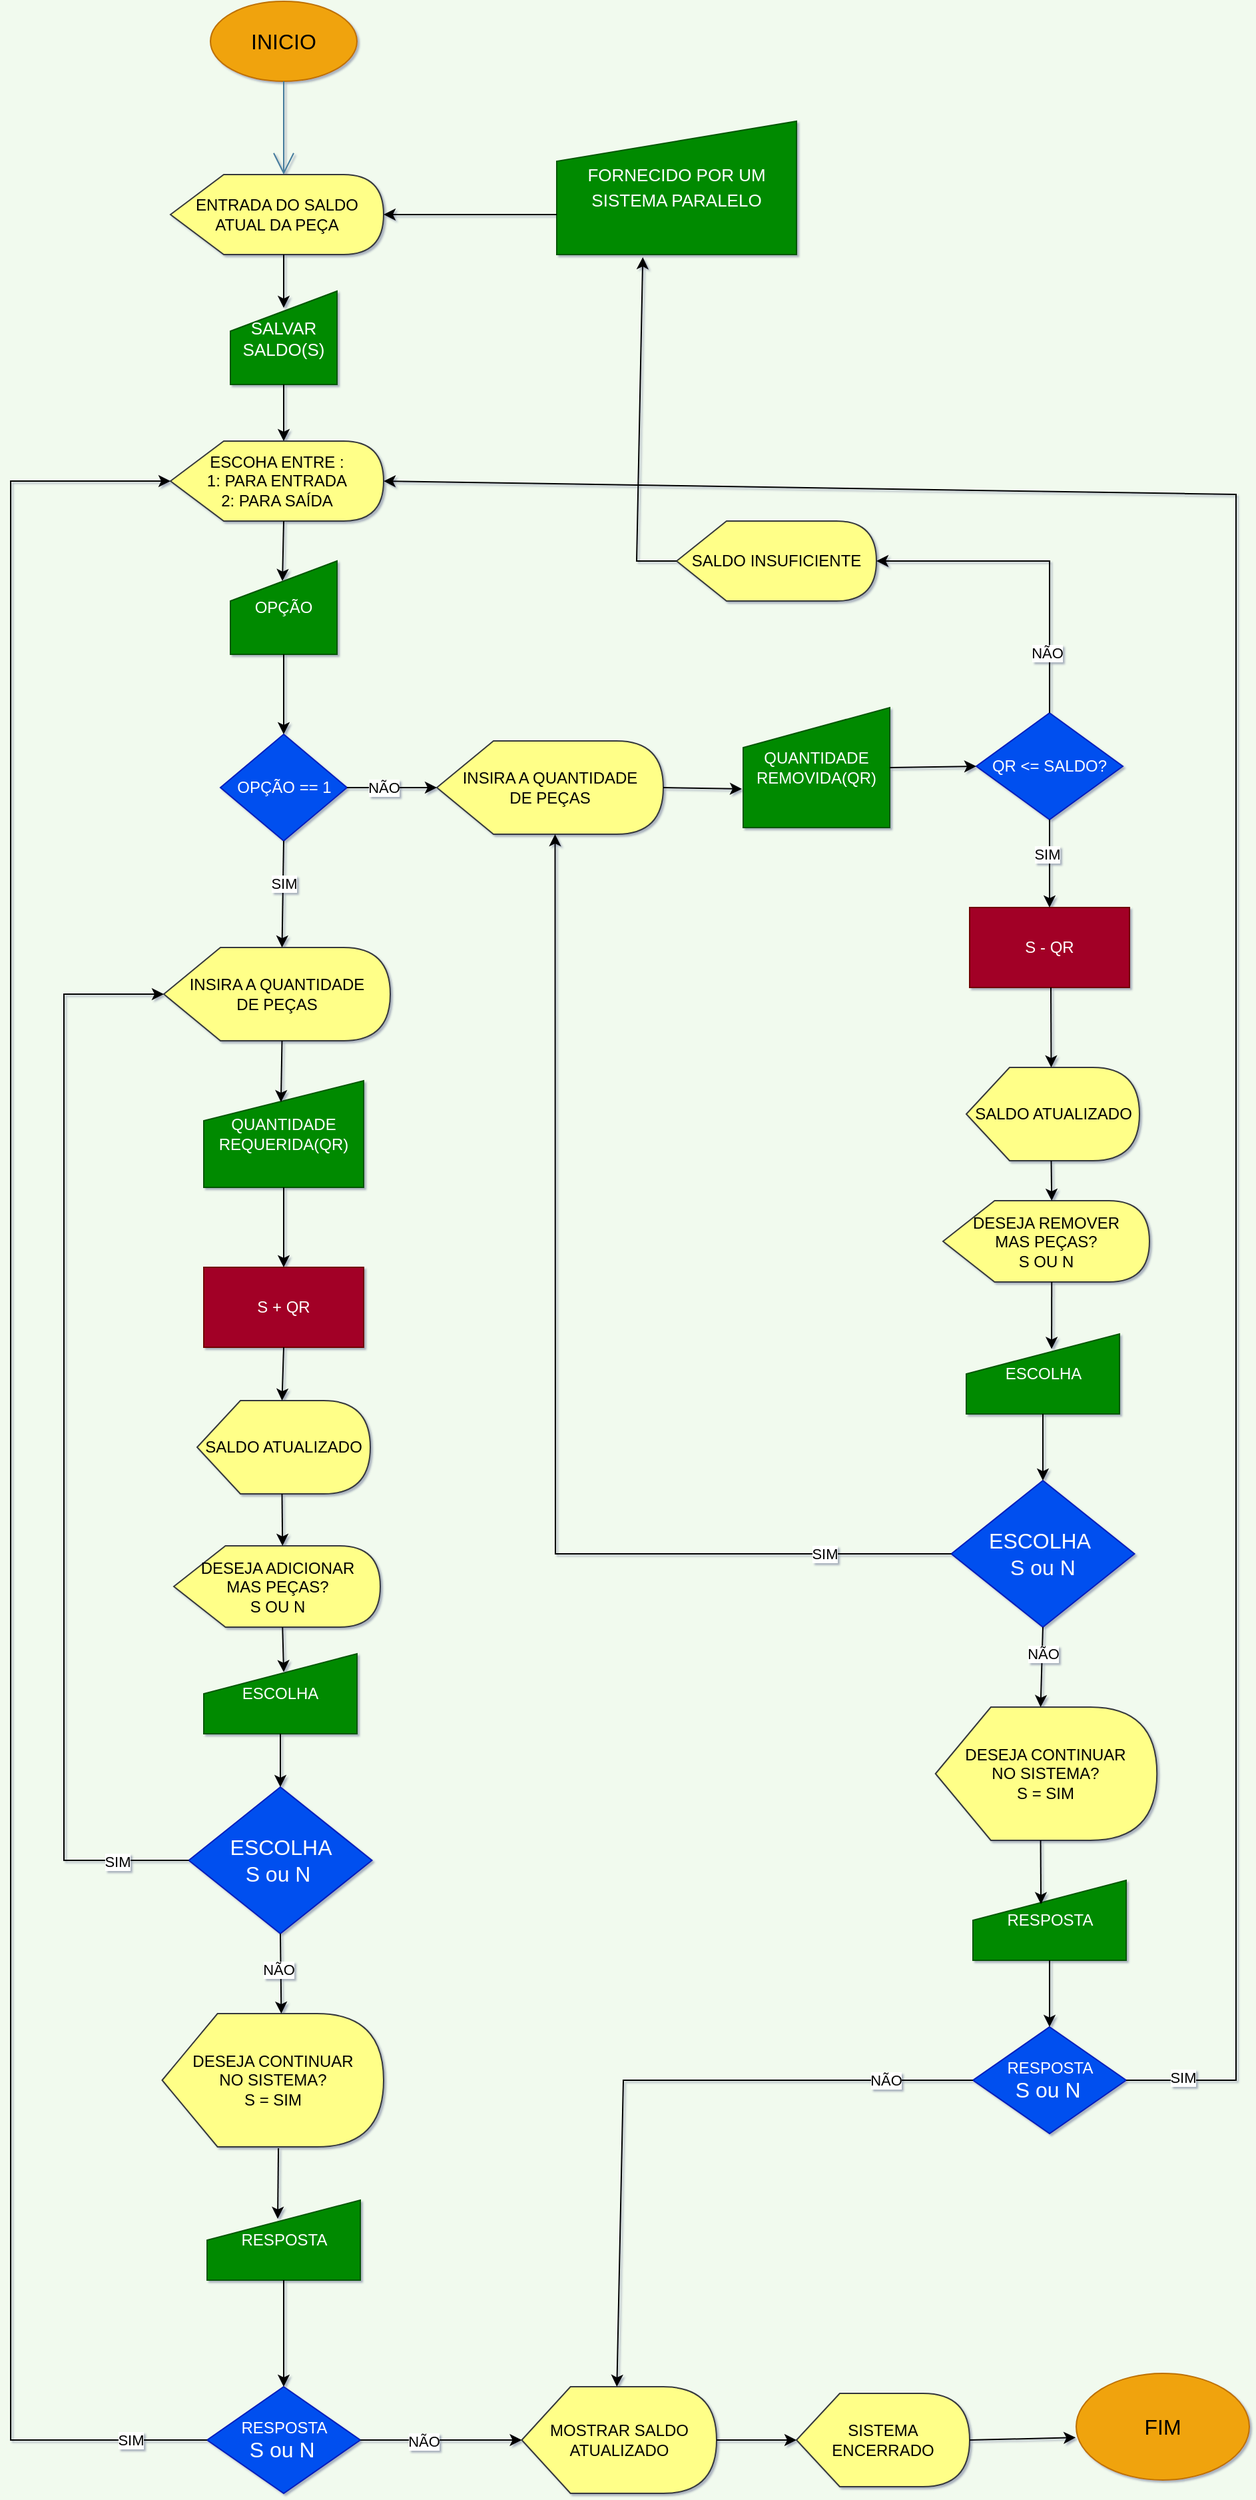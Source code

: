 <mxfile version="20.6.2" type="github">
  <diagram id="C5RBs43oDa-KdzZeNtuy" name="Page-1">
    <mxGraphModel dx="755" dy="391" grid="1" gridSize="10" guides="1" tooltips="1" connect="1" arrows="1" fold="1" page="1" pageScale="1" pageWidth="827" pageHeight="1169" background="#F1FAEE" math="0" shadow="1">
      <root>
        <mxCell id="WIyWlLk6GJQsqaUBKTNV-0" />
        <mxCell id="WIyWlLk6GJQsqaUBKTNV-1" parent="WIyWlLk6GJQsqaUBKTNV-0" />
        <mxCell id="hyacO7NctmVlxOkXS1On-0" value="INICIO" style="ellipse;whiteSpace=wrap;html=1;fontSize=16;fillColor=#f0a30a;strokeColor=#BD7000;fontColor=#000000;rounded=0;" parent="WIyWlLk6GJQsqaUBKTNV-1" vertex="1">
          <mxGeometry x="190" y="10" width="110" height="60" as="geometry" />
        </mxCell>
        <mxCell id="hyacO7NctmVlxOkXS1On-1" value="FIM" style="ellipse;whiteSpace=wrap;html=1;fontSize=16;fillColor=#f0a30a;strokeColor=#BD7000;fontColor=#000000;rounded=0;" parent="WIyWlLk6GJQsqaUBKTNV-1" vertex="1">
          <mxGeometry x="840" y="1790" width="130" height="80" as="geometry" />
        </mxCell>
        <mxCell id="hyacO7NctmVlxOkXS1On-3" value="" style="edgeStyle=none;orthogonalLoop=1;jettySize=auto;html=1;rounded=0;fontSize=12;endArrow=open;startSize=14;endSize=14;sourcePerimeterSpacing=8;targetPerimeterSpacing=8;exitX=0.5;exitY=1;exitDx=0;exitDy=0;strokeColor=#457B9D;fontColor=#1D3557;labelBackgroundColor=#F1FAEE;entryX=0;entryY=0;entryDx=85;entryDy=0;entryPerimeter=0;" parent="WIyWlLk6GJQsqaUBKTNV-1" source="hyacO7NctmVlxOkXS1On-0" target="BR0fSph3nn5r3dZTX79p-6" edge="1">
          <mxGeometry width="140" relative="1" as="geometry">
            <mxPoint x="260" y="90" as="sourcePoint" />
            <mxPoint x="225" y="134.96" as="targetPoint" />
            <Array as="points" />
          </mxGeometry>
        </mxCell>
        <mxCell id="hyacO7NctmVlxOkXS1On-22" value="ESCOLHA&lt;br&gt;S ou N&amp;nbsp;" style="rhombus;whiteSpace=wrap;html=1;fontSize=16;fillColor=#0050ef;strokeColor=#001DBC;fontColor=#ffffff;rounded=0;" parent="WIyWlLk6GJQsqaUBKTNV-1" vertex="1">
          <mxGeometry x="173.75" y="1350" width="137.5" height="110" as="geometry" />
        </mxCell>
        <mxCell id="BR0fSph3nn5r3dZTX79p-6" value="ENTRADA DO SALDO&lt;br&gt;ATUAL DA PEÇA" style="shape=display;whiteSpace=wrap;html=1;fillColor=#ffff88;strokeColor=#36393d;align=center;" vertex="1" parent="WIyWlLk6GJQsqaUBKTNV-1">
          <mxGeometry x="160" y="140" width="160" height="60" as="geometry" />
        </mxCell>
        <mxCell id="BR0fSph3nn5r3dZTX79p-8" value="&lt;div style=&quot;line-height: 120%; font-size: 13px;&quot;&gt;&lt;font style=&quot;font-size: 13px;&quot;&gt;SALVAR&lt;/font&gt;&lt;/div&gt;&lt;div style=&quot;line-height: 120%; font-size: 13px;&quot;&gt;&lt;font style=&quot;font-size: 13px;&quot;&gt;SALDO(S)&lt;/font&gt;&lt;/div&gt;" style="shape=manualInput;whiteSpace=wrap;html=1;align=center;fillColor=#008a00;strokeColor=#005700;fontColor=#ffffff;fillStyle=auto;strokeWidth=1;rounded=0;shadow=0;perimeterSpacing=0;gradientColor=none;verticalAlign=middle;" vertex="1" parent="WIyWlLk6GJQsqaUBKTNV-1">
          <mxGeometry x="205" y="227.5" width="80" height="70" as="geometry" />
        </mxCell>
        <mxCell id="BR0fSph3nn5r3dZTX79p-10" value="ESCOHA ENTRE :&lt;br&gt;1: PARA ENTRADA&lt;br&gt;2: PARA SAÍDA" style="shape=display;whiteSpace=wrap;html=1;fillColor=#ffff88;strokeColor=#36393d;align=center;" vertex="1" parent="WIyWlLk6GJQsqaUBKTNV-1">
          <mxGeometry x="160" y="340" width="160" height="60" as="geometry" />
        </mxCell>
        <mxCell id="BR0fSph3nn5r3dZTX79p-11" value="&lt;div style=&quot;line-height: 120%;&quot;&gt;&lt;span style=&quot;background-color: initial;&quot;&gt;OPÇÃO&lt;/span&gt;&lt;/div&gt;" style="shape=manualInput;whiteSpace=wrap;html=1;align=center;fillColor=#008a00;fontColor=#ffffff;strokeColor=#005700;" vertex="1" parent="WIyWlLk6GJQsqaUBKTNV-1">
          <mxGeometry x="205" y="430" width="80" height="70" as="geometry" />
        </mxCell>
        <mxCell id="BR0fSph3nn5r3dZTX79p-12" value="OPÇÃO == 1" style="rhombus;whiteSpace=wrap;html=1;fillColor=#0050ef;strokeColor=#001DBC;fontColor=#ffffff;" vertex="1" parent="WIyWlLk6GJQsqaUBKTNV-1">
          <mxGeometry x="197.5" y="560" width="95" height="80" as="geometry" />
        </mxCell>
        <mxCell id="BR0fSph3nn5r3dZTX79p-13" value="" style="endArrow=classic;html=1;rounded=0;exitX=0;exitY=0;exitDx=85;exitDy=60;exitPerimeter=0;entryX=0.5;entryY=0.179;entryDx=0;entryDy=0;entryPerimeter=0;" edge="1" parent="WIyWlLk6GJQsqaUBKTNV-1" source="BR0fSph3nn5r3dZTX79p-6" target="BR0fSph3nn5r3dZTX79p-8">
          <mxGeometry width="50" height="50" relative="1" as="geometry">
            <mxPoint x="390" y="360" as="sourcePoint" />
            <mxPoint x="440" y="310" as="targetPoint" />
          </mxGeometry>
        </mxCell>
        <mxCell id="BR0fSph3nn5r3dZTX79p-14" value="" style="endArrow=classic;html=1;rounded=0;exitX=0.5;exitY=1;exitDx=0;exitDy=0;entryX=0;entryY=0;entryDx=85;entryDy=0;entryPerimeter=0;" edge="1" parent="WIyWlLk6GJQsqaUBKTNV-1" source="BR0fSph3nn5r3dZTX79p-8" target="BR0fSph3nn5r3dZTX79p-10">
          <mxGeometry width="50" height="50" relative="1" as="geometry">
            <mxPoint x="390" y="360" as="sourcePoint" />
            <mxPoint x="440" y="310" as="targetPoint" />
          </mxGeometry>
        </mxCell>
        <mxCell id="BR0fSph3nn5r3dZTX79p-15" value="" style="endArrow=classic;html=1;rounded=0;exitX=0;exitY=0;exitDx=85;exitDy=60;exitPerimeter=0;entryX=0.488;entryY=0.214;entryDx=0;entryDy=0;entryPerimeter=0;" edge="1" parent="WIyWlLk6GJQsqaUBKTNV-1" source="BR0fSph3nn5r3dZTX79p-10" target="BR0fSph3nn5r3dZTX79p-11">
          <mxGeometry width="50" height="50" relative="1" as="geometry">
            <mxPoint x="390" y="460" as="sourcePoint" />
            <mxPoint x="440" y="410" as="targetPoint" />
          </mxGeometry>
        </mxCell>
        <mxCell id="BR0fSph3nn5r3dZTX79p-16" value="" style="endArrow=classic;html=1;rounded=0;exitX=0.5;exitY=1;exitDx=0;exitDy=0;entryX=0.5;entryY=0;entryDx=0;entryDy=0;" edge="1" parent="WIyWlLk6GJQsqaUBKTNV-1" source="BR0fSph3nn5r3dZTX79p-11" target="BR0fSph3nn5r3dZTX79p-12">
          <mxGeometry width="50" height="50" relative="1" as="geometry">
            <mxPoint x="390" y="460" as="sourcePoint" />
            <mxPoint x="440" y="410" as="targetPoint" />
          </mxGeometry>
        </mxCell>
        <mxCell id="BR0fSph3nn5r3dZTX79p-17" value="INSIRA A QUANTIDADE &lt;br&gt;DE PEÇAS" style="shape=display;whiteSpace=wrap;html=1;fillColor=#ffff88;strokeColor=#36393d;align=center;" vertex="1" parent="WIyWlLk6GJQsqaUBKTNV-1">
          <mxGeometry x="360" y="565" width="170" height="70" as="geometry" />
        </mxCell>
        <mxCell id="BR0fSph3nn5r3dZTX79p-18" value="" style="endArrow=classic;html=1;rounded=0;exitX=1;exitY=0.5;exitDx=0;exitDy=0;entryX=0;entryY=0.5;entryDx=0;entryDy=0;entryPerimeter=0;" edge="1" parent="WIyWlLk6GJQsqaUBKTNV-1" source="BR0fSph3nn5r3dZTX79p-12" target="BR0fSph3nn5r3dZTX79p-17">
          <mxGeometry width="50" height="50" relative="1" as="geometry">
            <mxPoint x="390" y="660" as="sourcePoint" />
            <mxPoint x="440" y="610" as="targetPoint" />
          </mxGeometry>
        </mxCell>
        <mxCell id="BR0fSph3nn5r3dZTX79p-19" value="NÃO" style="edgeLabel;html=1;align=center;verticalAlign=middle;resizable=0;points=[];" vertex="1" connectable="0" parent="BR0fSph3nn5r3dZTX79p-18">
          <mxGeometry x="-0.304" y="4" relative="1" as="geometry">
            <mxPoint x="4" y="4" as="offset" />
          </mxGeometry>
        </mxCell>
        <mxCell id="BR0fSph3nn5r3dZTX79p-20" value="INSIRA A QUANTIDADE &lt;br&gt;DE PEÇAS" style="shape=display;whiteSpace=wrap;html=1;fillColor=#ffff88;strokeColor=#36393d;align=center;" vertex="1" parent="WIyWlLk6GJQsqaUBKTNV-1">
          <mxGeometry x="155" y="720" width="170" height="70" as="geometry" />
        </mxCell>
        <mxCell id="BR0fSph3nn5r3dZTX79p-21" value="" style="endArrow=classic;html=1;rounded=0;exitX=0.5;exitY=1;exitDx=0;exitDy=0;entryX=0;entryY=0;entryDx=88.75;entryDy=0;entryPerimeter=0;" edge="1" parent="WIyWlLk6GJQsqaUBKTNV-1" source="BR0fSph3nn5r3dZTX79p-12" target="BR0fSph3nn5r3dZTX79p-20">
          <mxGeometry width="50" height="50" relative="1" as="geometry">
            <mxPoint x="302.5" y="610" as="sourcePoint" />
            <mxPoint x="370" y="610" as="targetPoint" />
          </mxGeometry>
        </mxCell>
        <mxCell id="BR0fSph3nn5r3dZTX79p-22" value="SIM" style="edgeLabel;html=1;align=center;verticalAlign=middle;resizable=0;points=[];" vertex="1" connectable="0" parent="BR0fSph3nn5r3dZTX79p-21">
          <mxGeometry x="-0.304" y="4" relative="1" as="geometry">
            <mxPoint x="-4" y="4" as="offset" />
          </mxGeometry>
        </mxCell>
        <mxCell id="BR0fSph3nn5r3dZTX79p-23" value="&lt;div style=&quot;line-height: 120%;&quot;&gt;&lt;span style=&quot;background-color: initial;&quot;&gt;QUANTIDADE&lt;/span&gt;&lt;/div&gt;&lt;div style=&quot;line-height: 120%;&quot;&gt;&lt;span style=&quot;background-color: initial;&quot;&gt;REQUERIDA(QR)&lt;/span&gt;&lt;/div&gt;" style="shape=manualInput;whiteSpace=wrap;html=1;align=center;fillColor=#008a00;fontColor=#ffffff;strokeColor=#005700;" vertex="1" parent="WIyWlLk6GJQsqaUBKTNV-1">
          <mxGeometry x="185" y="820" width="120" height="80" as="geometry" />
        </mxCell>
        <mxCell id="BR0fSph3nn5r3dZTX79p-24" value="S + QR" style="rounded=0;whiteSpace=wrap;html=1;fillColor=#a20025;strokeColor=#6F0000;fontColor=#ffffff;" vertex="1" parent="WIyWlLk6GJQsqaUBKTNV-1">
          <mxGeometry x="185" y="960" width="120" height="60" as="geometry" />
        </mxCell>
        <mxCell id="BR0fSph3nn5r3dZTX79p-25" value="SALDO ATUALIZADO" style="shape=display;whiteSpace=wrap;html=1;fillColor=#ffff88;strokeColor=#36393d;" vertex="1" parent="WIyWlLk6GJQsqaUBKTNV-1">
          <mxGeometry x="180" y="1060" width="130" height="70" as="geometry" />
        </mxCell>
        <mxCell id="BR0fSph3nn5r3dZTX79p-26" value="DESEJA ADICIONAR &lt;br&gt;MAS PEÇAS?&lt;br&gt;S OU N" style="shape=display;whiteSpace=wrap;html=1;fillColor=#ffff88;strokeColor=#36393d;" vertex="1" parent="WIyWlLk6GJQsqaUBKTNV-1">
          <mxGeometry x="162.5" y="1169" width="155" height="61" as="geometry" />
        </mxCell>
        <mxCell id="BR0fSph3nn5r3dZTX79p-27" value="ESCOLHA" style="shape=manualInput;whiteSpace=wrap;html=1;align=center;fillColor=#008a00;fontColor=#ffffff;strokeColor=#005700;" vertex="1" parent="WIyWlLk6GJQsqaUBKTNV-1">
          <mxGeometry x="185" y="1250" width="115" height="60" as="geometry" />
        </mxCell>
        <mxCell id="BR0fSph3nn5r3dZTX79p-28" value="" style="endArrow=classic;html=1;rounded=0;exitX=0;exitY=0.5;exitDx=0;exitDy=0;entryX=0;entryY=0.5;entryDx=0;entryDy=0;entryPerimeter=0;" edge="1" parent="WIyWlLk6GJQsqaUBKTNV-1" source="hyacO7NctmVlxOkXS1On-22" target="BR0fSph3nn5r3dZTX79p-20">
          <mxGeometry width="50" height="50" relative="1" as="geometry">
            <mxPoint x="390" y="1440" as="sourcePoint" />
            <mxPoint x="440" y="1390" as="targetPoint" />
            <Array as="points">
              <mxPoint x="80" y="1405" />
              <mxPoint x="80" y="755" />
            </Array>
          </mxGeometry>
        </mxCell>
        <mxCell id="BR0fSph3nn5r3dZTX79p-29" value="SIM" style="edgeLabel;html=1;align=center;verticalAlign=middle;resizable=0;points=[];" vertex="1" connectable="0" parent="BR0fSph3nn5r3dZTX79p-28">
          <mxGeometry x="0.693" relative="1" as="geometry">
            <mxPoint x="40" y="600" as="offset" />
          </mxGeometry>
        </mxCell>
        <mxCell id="BR0fSph3nn5r3dZTX79p-30" value="" style="endArrow=classic;html=1;rounded=0;exitX=0;exitY=0;exitDx=81.625;exitDy=61;exitPerimeter=0;entryX=0.522;entryY=0.229;entryDx=0;entryDy=0;entryPerimeter=0;" edge="1" parent="WIyWlLk6GJQsqaUBKTNV-1" source="BR0fSph3nn5r3dZTX79p-26" target="BR0fSph3nn5r3dZTX79p-27">
          <mxGeometry width="50" height="50" relative="1" as="geometry">
            <mxPoint x="390" y="1320" as="sourcePoint" />
            <mxPoint x="440" y="1270" as="targetPoint" />
          </mxGeometry>
        </mxCell>
        <mxCell id="BR0fSph3nn5r3dZTX79p-31" value="" style="endArrow=classic;html=1;rounded=0;exitX=0;exitY=0;exitDx=63.75;exitDy=70;exitPerimeter=0;entryX=0;entryY=0;entryDx=81.625;entryDy=0;entryPerimeter=0;" edge="1" parent="WIyWlLk6GJQsqaUBKTNV-1" source="BR0fSph3nn5r3dZTX79p-25" target="BR0fSph3nn5r3dZTX79p-26">
          <mxGeometry width="50" height="50" relative="1" as="geometry">
            <mxPoint x="390" y="1320" as="sourcePoint" />
            <mxPoint x="440" y="1270" as="targetPoint" />
          </mxGeometry>
        </mxCell>
        <mxCell id="BR0fSph3nn5r3dZTX79p-32" value="" style="endArrow=classic;html=1;rounded=0;exitX=0.5;exitY=1;exitDx=0;exitDy=0;entryX=0.5;entryY=0;entryDx=0;entryDy=0;" edge="1" parent="WIyWlLk6GJQsqaUBKTNV-1" source="BR0fSph3nn5r3dZTX79p-27" target="hyacO7NctmVlxOkXS1On-22">
          <mxGeometry width="50" height="50" relative="1" as="geometry">
            <mxPoint x="390" y="1320" as="sourcePoint" />
            <mxPoint x="440" y="1270" as="targetPoint" />
          </mxGeometry>
        </mxCell>
        <mxCell id="BR0fSph3nn5r3dZTX79p-33" value="DESEJA CONTINUAR&lt;br&gt;NO SISTEMA?&lt;br&gt;S = SIM" style="shape=display;whiteSpace=wrap;html=1;fillColor=#ffff88;strokeColor=#36393d;" vertex="1" parent="WIyWlLk6GJQsqaUBKTNV-1">
          <mxGeometry x="153.75" y="1520" width="166.25" height="100" as="geometry" />
        </mxCell>
        <mxCell id="BR0fSph3nn5r3dZTX79p-34" value="" style="endArrow=classic;html=1;rounded=0;exitX=0;exitY=0;exitDx=88.75;exitDy=70;exitPerimeter=0;entryX=0.483;entryY=0.2;entryDx=0;entryDy=0;entryPerimeter=0;" edge="1" parent="WIyWlLk6GJQsqaUBKTNV-1" source="BR0fSph3nn5r3dZTX79p-20" target="BR0fSph3nn5r3dZTX79p-23">
          <mxGeometry width="50" height="50" relative="1" as="geometry">
            <mxPoint x="390" y="920" as="sourcePoint" />
            <mxPoint x="440" y="870" as="targetPoint" />
          </mxGeometry>
        </mxCell>
        <mxCell id="BR0fSph3nn5r3dZTX79p-35" value="" style="endArrow=classic;html=1;rounded=0;exitX=0.5;exitY=1;exitDx=0;exitDy=0;entryX=0.5;entryY=0;entryDx=0;entryDy=0;" edge="1" parent="WIyWlLk6GJQsqaUBKTNV-1" source="BR0fSph3nn5r3dZTX79p-23" target="BR0fSph3nn5r3dZTX79p-24">
          <mxGeometry width="50" height="50" relative="1" as="geometry">
            <mxPoint x="390" y="920" as="sourcePoint" />
            <mxPoint x="440" y="870" as="targetPoint" />
          </mxGeometry>
        </mxCell>
        <mxCell id="BR0fSph3nn5r3dZTX79p-36" value="" style="endArrow=classic;html=1;rounded=0;exitX=0.5;exitY=1;exitDx=0;exitDy=0;entryX=0;entryY=0;entryDx=63.75;entryDy=0;entryPerimeter=0;" edge="1" parent="WIyWlLk6GJQsqaUBKTNV-1" source="BR0fSph3nn5r3dZTX79p-24" target="BR0fSph3nn5r3dZTX79p-25">
          <mxGeometry width="50" height="50" relative="1" as="geometry">
            <mxPoint x="390" y="1120" as="sourcePoint" />
            <mxPoint x="440" y="1070" as="targetPoint" />
          </mxGeometry>
        </mxCell>
        <mxCell id="BR0fSph3nn5r3dZTX79p-37" value="" style="endArrow=classic;html=1;rounded=0;exitX=0.5;exitY=1;exitDx=0;exitDy=0;entryX=0.538;entryY=0;entryDx=0;entryDy=0;entryPerimeter=0;" edge="1" parent="WIyWlLk6GJQsqaUBKTNV-1" source="hyacO7NctmVlxOkXS1On-22" target="BR0fSph3nn5r3dZTX79p-33">
          <mxGeometry width="50" height="50" relative="1" as="geometry">
            <mxPoint x="390" y="1620" as="sourcePoint" />
            <mxPoint x="440" y="1570" as="targetPoint" />
          </mxGeometry>
        </mxCell>
        <mxCell id="BR0fSph3nn5r3dZTX79p-38" value="NÃO" style="edgeLabel;html=1;align=center;verticalAlign=middle;resizable=0;points=[];" vertex="1" connectable="0" parent="BR0fSph3nn5r3dZTX79p-37">
          <mxGeometry x="0.4" y="-1" relative="1" as="geometry">
            <mxPoint x="-1" y="-15" as="offset" />
          </mxGeometry>
        </mxCell>
        <mxCell id="BR0fSph3nn5r3dZTX79p-39" value="RESPOSTA" style="shape=manualInput;whiteSpace=wrap;html=1;align=center;fillColor=#008a00;fontColor=#ffffff;strokeColor=#005700;" vertex="1" parent="WIyWlLk6GJQsqaUBKTNV-1">
          <mxGeometry x="187.5" y="1660" width="115" height="60" as="geometry" />
        </mxCell>
        <mxCell id="BR0fSph3nn5r3dZTX79p-40" value="" style="endArrow=classic;html=1;rounded=0;exitX=0.525;exitY=1.01;exitDx=0;exitDy=0;exitPerimeter=0;entryX=0.461;entryY=0.233;entryDx=0;entryDy=0;entryPerimeter=0;" edge="1" parent="WIyWlLk6GJQsqaUBKTNV-1" source="BR0fSph3nn5r3dZTX79p-33" target="BR0fSph3nn5r3dZTX79p-39">
          <mxGeometry width="50" height="50" relative="1" as="geometry">
            <mxPoint x="390" y="1660" as="sourcePoint" />
            <mxPoint x="440" y="1610" as="targetPoint" />
          </mxGeometry>
        </mxCell>
        <mxCell id="BR0fSph3nn5r3dZTX79p-42" value="RESPOSTA&lt;br&gt;&lt;span style=&quot;font-size: 16px;&quot;&gt;S ou N&lt;/span&gt;&amp;nbsp;" style="rhombus;whiteSpace=wrap;html=1;fillColor=#0050ef;strokeColor=#001DBC;fontColor=#ffffff;" vertex="1" parent="WIyWlLk6GJQsqaUBKTNV-1">
          <mxGeometry x="187.5" y="1800" width="115" height="80" as="geometry" />
        </mxCell>
        <mxCell id="BR0fSph3nn5r3dZTX79p-43" value="" style="endArrow=classic;html=1;rounded=0;exitX=0;exitY=0.5;exitDx=0;exitDy=0;entryX=0;entryY=0.5;entryDx=0;entryDy=0;entryPerimeter=0;" edge="1" parent="WIyWlLk6GJQsqaUBKTNV-1" source="BR0fSph3nn5r3dZTX79p-42" target="BR0fSph3nn5r3dZTX79p-10">
          <mxGeometry width="50" height="50" relative="1" as="geometry">
            <mxPoint x="190" y="1980" as="sourcePoint" />
            <mxPoint x="160" y="510" as="targetPoint" />
            <Array as="points">
              <mxPoint x="40" y="1840" />
              <mxPoint x="40" y="510" />
              <mxPoint x="40" y="370" />
            </Array>
          </mxGeometry>
        </mxCell>
        <mxCell id="BR0fSph3nn5r3dZTX79p-44" value="SIM" style="edgeLabel;html=1;align=center;verticalAlign=middle;resizable=0;points=[];" vertex="1" connectable="0" parent="BR0fSph3nn5r3dZTX79p-43">
          <mxGeometry x="0.208" relative="1" as="geometry">
            <mxPoint x="90" y="902" as="offset" />
          </mxGeometry>
        </mxCell>
        <mxCell id="BR0fSph3nn5r3dZTX79p-46" value="" style="endArrow=classic;html=1;rounded=0;exitX=0.5;exitY=1;exitDx=0;exitDy=0;" edge="1" parent="WIyWlLk6GJQsqaUBKTNV-1" source="BR0fSph3nn5r3dZTX79p-39" target="BR0fSph3nn5r3dZTX79p-42">
          <mxGeometry width="50" height="50" relative="1" as="geometry">
            <mxPoint x="390" y="1910" as="sourcePoint" />
            <mxPoint x="440" y="1860" as="targetPoint" />
          </mxGeometry>
        </mxCell>
        <mxCell id="BR0fSph3nn5r3dZTX79p-47" value="&lt;div style=&quot;line-height: 120%;&quot;&gt;&lt;span style=&quot;background-color: initial;&quot;&gt;QUANTIDADE REMOVIDA(QR)&lt;/span&gt;&lt;/div&gt;" style="shape=manualInput;whiteSpace=wrap;html=1;align=center;fillColor=#008a00;fontColor=#ffffff;strokeColor=#005700;" vertex="1" parent="WIyWlLk6GJQsqaUBKTNV-1">
          <mxGeometry x="590" y="540" width="110" height="90" as="geometry" />
        </mxCell>
        <mxCell id="BR0fSph3nn5r3dZTX79p-48" value="" style="endArrow=classic;html=1;rounded=0;exitX=1;exitY=0.5;exitDx=0;exitDy=0;exitPerimeter=0;entryX=-0.009;entryY=0.678;entryDx=0;entryDy=0;entryPerimeter=0;" edge="1" parent="WIyWlLk6GJQsqaUBKTNV-1" source="BR0fSph3nn5r3dZTX79p-17" target="BR0fSph3nn5r3dZTX79p-47">
          <mxGeometry width="50" height="50" relative="1" as="geometry">
            <mxPoint x="390" y="600" as="sourcePoint" />
            <mxPoint x="440" y="550" as="targetPoint" />
          </mxGeometry>
        </mxCell>
        <mxCell id="BR0fSph3nn5r3dZTX79p-49" value="SALDO INSUFICIENTE" style="shape=display;whiteSpace=wrap;html=1;fillColor=#ffff88;strokeColor=#36393d;align=center;" vertex="1" parent="WIyWlLk6GJQsqaUBKTNV-1">
          <mxGeometry x="540" y="400" width="150" height="60" as="geometry" />
        </mxCell>
        <mxCell id="BR0fSph3nn5r3dZTX79p-51" value="QR &amp;lt;= SALDO?" style="rhombus;whiteSpace=wrap;html=1;fillColor=#0050ef;strokeColor=#001DBC;fontColor=#ffffff;" vertex="1" parent="WIyWlLk6GJQsqaUBKTNV-1">
          <mxGeometry x="765" y="544" width="110" height="80" as="geometry" />
        </mxCell>
        <mxCell id="BR0fSph3nn5r3dZTX79p-52" value="" style="endArrow=classic;html=1;rounded=0;exitX=1;exitY=0.5;exitDx=0;exitDy=0;entryX=0;entryY=0.5;entryDx=0;entryDy=0;" edge="1" parent="WIyWlLk6GJQsqaUBKTNV-1" source="BR0fSph3nn5r3dZTX79p-47" target="BR0fSph3nn5r3dZTX79p-51">
          <mxGeometry width="50" height="50" relative="1" as="geometry">
            <mxPoint x="390" y="610" as="sourcePoint" />
            <mxPoint x="440" y="560" as="targetPoint" />
          </mxGeometry>
        </mxCell>
        <mxCell id="BR0fSph3nn5r3dZTX79p-53" value="" style="endArrow=classic;html=1;rounded=0;exitX=0.5;exitY=0;exitDx=0;exitDy=0;entryX=1;entryY=0.5;entryDx=0;entryDy=0;entryPerimeter=0;" edge="1" parent="WIyWlLk6GJQsqaUBKTNV-1" source="BR0fSph3nn5r3dZTX79p-51" target="BR0fSph3nn5r3dZTX79p-49">
          <mxGeometry width="50" height="50" relative="1" as="geometry">
            <mxPoint x="690" y="610" as="sourcePoint" />
            <mxPoint x="740" y="560" as="targetPoint" />
            <Array as="points">
              <mxPoint x="820" y="430" />
            </Array>
          </mxGeometry>
        </mxCell>
        <mxCell id="BR0fSph3nn5r3dZTX79p-54" value="NÃO" style="edgeLabel;html=1;align=center;verticalAlign=middle;resizable=0;points=[];" vertex="1" connectable="0" parent="BR0fSph3nn5r3dZTX79p-53">
          <mxGeometry x="-0.42" y="-2" relative="1" as="geometry">
            <mxPoint x="-4" y="26" as="offset" />
          </mxGeometry>
        </mxCell>
        <mxCell id="BR0fSph3nn5r3dZTX79p-55" value="S - QR" style="rounded=0;whiteSpace=wrap;html=1;fillColor=#a20025;strokeColor=#6F0000;fontColor=#ffffff;" vertex="1" parent="WIyWlLk6GJQsqaUBKTNV-1">
          <mxGeometry x="760" y="690" width="120" height="60" as="geometry" />
        </mxCell>
        <mxCell id="BR0fSph3nn5r3dZTX79p-56" value="" style="endArrow=classic;html=1;rounded=0;exitX=0.5;exitY=1;exitDx=0;exitDy=0;entryX=0.5;entryY=0;entryDx=0;entryDy=0;" edge="1" parent="WIyWlLk6GJQsqaUBKTNV-1" source="BR0fSph3nn5r3dZTX79p-51" target="BR0fSph3nn5r3dZTX79p-55">
          <mxGeometry width="50" height="50" relative="1" as="geometry">
            <mxPoint x="400" y="610" as="sourcePoint" />
            <mxPoint x="690" y="700" as="targetPoint" />
            <Array as="points" />
          </mxGeometry>
        </mxCell>
        <mxCell id="BR0fSph3nn5r3dZTX79p-85" value="SIM" style="edgeLabel;html=1;align=center;verticalAlign=middle;resizable=0;points=[];" vertex="1" connectable="0" parent="BR0fSph3nn5r3dZTX79p-56">
          <mxGeometry x="0.295" y="3" relative="1" as="geometry">
            <mxPoint x="-5" y="-17" as="offset" />
          </mxGeometry>
        </mxCell>
        <mxCell id="BR0fSph3nn5r3dZTX79p-57" value="SALDO ATUALIZADO" style="shape=display;whiteSpace=wrap;html=1;fillColor=#ffff88;strokeColor=#36393d;" vertex="1" parent="WIyWlLk6GJQsqaUBKTNV-1">
          <mxGeometry x="757.5" y="810" width="130" height="70" as="geometry" />
        </mxCell>
        <mxCell id="BR0fSph3nn5r3dZTX79p-58" value="DESEJA REMOVER&lt;br&gt;MAS PEÇAS?&lt;br&gt;S OU N" style="shape=display;whiteSpace=wrap;html=1;fillColor=#ffff88;strokeColor=#36393d;" vertex="1" parent="WIyWlLk6GJQsqaUBKTNV-1">
          <mxGeometry x="740" y="910" width="155" height="61" as="geometry" />
        </mxCell>
        <mxCell id="BR0fSph3nn5r3dZTX79p-59" value="" style="endArrow=classic;html=1;rounded=0;exitX=0;exitY=0;exitDx=63.75;exitDy=70;exitPerimeter=0;entryX=0;entryY=0;entryDx=81.625;entryDy=0;entryPerimeter=0;" edge="1" parent="WIyWlLk6GJQsqaUBKTNV-1" source="BR0fSph3nn5r3dZTX79p-57" target="BR0fSph3nn5r3dZTX79p-58">
          <mxGeometry width="50" height="50" relative="1" as="geometry">
            <mxPoint x="570" y="980" as="sourcePoint" />
            <mxPoint x="620" y="930" as="targetPoint" />
          </mxGeometry>
        </mxCell>
        <mxCell id="BR0fSph3nn5r3dZTX79p-60" value="" style="endArrow=classic;html=1;rounded=0;entryX=0;entryY=0;entryDx=63.75;entryDy=0;entryPerimeter=0;" edge="1" parent="WIyWlLk6GJQsqaUBKTNV-1" target="BR0fSph3nn5r3dZTX79p-57">
          <mxGeometry width="50" height="50" relative="1" as="geometry">
            <mxPoint x="821" y="750" as="sourcePoint" />
            <mxPoint x="620" y="740" as="targetPoint" />
          </mxGeometry>
        </mxCell>
        <mxCell id="BR0fSph3nn5r3dZTX79p-61" value="ESCOLHA" style="shape=manualInput;whiteSpace=wrap;html=1;align=center;fillColor=#008a00;fontColor=#ffffff;strokeColor=#005700;" vertex="1" parent="WIyWlLk6GJQsqaUBKTNV-1">
          <mxGeometry x="757.5" y="1010" width="115" height="60" as="geometry" />
        </mxCell>
        <mxCell id="BR0fSph3nn5r3dZTX79p-62" value="ESCOLHA&amp;nbsp;&lt;br&gt;S ou N" style="rhombus;whiteSpace=wrap;html=1;fontSize=16;fillColor=#0050ef;strokeColor=#001DBC;fontColor=#ffffff;rounded=0;" vertex="1" parent="WIyWlLk6GJQsqaUBKTNV-1">
          <mxGeometry x="746.25" y="1120" width="137.5" height="110" as="geometry" />
        </mxCell>
        <mxCell id="BR0fSph3nn5r3dZTX79p-63" value="" style="endArrow=classic;html=1;rounded=0;exitX=0;exitY=0;exitDx=81.625;exitDy=61.0;exitPerimeter=0;entryX=0.557;entryY=0.187;entryDx=0;entryDy=0;entryPerimeter=0;" edge="1" parent="WIyWlLk6GJQsqaUBKTNV-1" source="BR0fSph3nn5r3dZTX79p-58" target="BR0fSph3nn5r3dZTX79p-61">
          <mxGeometry width="50" height="50" relative="1" as="geometry">
            <mxPoint x="570" y="1110" as="sourcePoint" />
            <mxPoint x="620" y="1060" as="targetPoint" />
          </mxGeometry>
        </mxCell>
        <mxCell id="BR0fSph3nn5r3dZTX79p-64" value="" style="endArrow=classic;html=1;rounded=0;exitX=0.5;exitY=1;exitDx=0;exitDy=0;entryX=0.5;entryY=0;entryDx=0;entryDy=0;" edge="1" parent="WIyWlLk6GJQsqaUBKTNV-1" source="BR0fSph3nn5r3dZTX79p-61" target="BR0fSph3nn5r3dZTX79p-62">
          <mxGeometry width="50" height="50" relative="1" as="geometry">
            <mxPoint x="570" y="1110" as="sourcePoint" />
            <mxPoint x="620" y="1060" as="targetPoint" />
          </mxGeometry>
        </mxCell>
        <mxCell id="BR0fSph3nn5r3dZTX79p-65" value="" style="endArrow=classic;html=1;rounded=0;exitX=0;exitY=0.5;exitDx=0;exitDy=0;entryX=0;entryY=0;entryDx=88.75;entryDy=70;entryPerimeter=0;" edge="1" parent="WIyWlLk6GJQsqaUBKTNV-1" source="BR0fSph3nn5r3dZTX79p-62" target="BR0fSph3nn5r3dZTX79p-17">
          <mxGeometry width="50" height="50" relative="1" as="geometry">
            <mxPoint x="570" y="1110" as="sourcePoint" />
            <mxPoint x="550" y="790" as="targetPoint" />
            <Array as="points">
              <mxPoint x="449" y="1175" />
            </Array>
          </mxGeometry>
        </mxCell>
        <mxCell id="BR0fSph3nn5r3dZTX79p-66" value="SIM" style="edgeLabel;html=1;align=center;verticalAlign=middle;resizable=0;points=[];" vertex="1" connectable="0" parent="BR0fSph3nn5r3dZTX79p-65">
          <mxGeometry x="-0.609" relative="1" as="geometry">
            <mxPoint x="68" as="offset" />
          </mxGeometry>
        </mxCell>
        <mxCell id="BR0fSph3nn5r3dZTX79p-67" value="DESEJA CONTINUAR&lt;br&gt;NO SISTEMA?&lt;br&gt;S = SIM" style="shape=display;whiteSpace=wrap;html=1;fillColor=#ffff88;strokeColor=#36393d;" vertex="1" parent="WIyWlLk6GJQsqaUBKTNV-1">
          <mxGeometry x="734.37" y="1290" width="166.25" height="100" as="geometry" />
        </mxCell>
        <mxCell id="BR0fSph3nn5r3dZTX79p-68" value="RESPOSTA" style="shape=manualInput;whiteSpace=wrap;html=1;align=center;fillColor=#008a00;fontColor=#ffffff;strokeColor=#005700;" vertex="1" parent="WIyWlLk6GJQsqaUBKTNV-1">
          <mxGeometry x="762.5" y="1420" width="115" height="60" as="geometry" />
        </mxCell>
        <mxCell id="BR0fSph3nn5r3dZTX79p-69" value="" style="endArrow=classic;html=1;rounded=0;exitX=0.5;exitY=1;exitDx=0;exitDy=0;entryX=0;entryY=0;entryDx=78.906;entryDy=0;entryPerimeter=0;" edge="1" parent="WIyWlLk6GJQsqaUBKTNV-1" source="BR0fSph3nn5r3dZTX79p-62" target="BR0fSph3nn5r3dZTX79p-67">
          <mxGeometry width="50" height="50" relative="1" as="geometry">
            <mxPoint x="560" y="1270" as="sourcePoint" />
            <mxPoint x="690" y="1270" as="targetPoint" />
          </mxGeometry>
        </mxCell>
        <mxCell id="BR0fSph3nn5r3dZTX79p-86" value="NÃO" style="edgeLabel;html=1;align=center;verticalAlign=middle;resizable=0;points=[];" vertex="1" connectable="0" parent="BR0fSph3nn5r3dZTX79p-69">
          <mxGeometry x="0.2" y="-2" relative="1" as="geometry">
            <mxPoint x="3" y="-16" as="offset" />
          </mxGeometry>
        </mxCell>
        <mxCell id="BR0fSph3nn5r3dZTX79p-70" value="" style="endArrow=classic;html=1;rounded=0;exitX=0;exitY=0;exitDx=78.906;exitDy=100;exitPerimeter=0;entryX=0.444;entryY=0.298;entryDx=0;entryDy=0;entryPerimeter=0;" edge="1" parent="WIyWlLk6GJQsqaUBKTNV-1" source="BR0fSph3nn5r3dZTX79p-67" target="BR0fSph3nn5r3dZTX79p-68">
          <mxGeometry width="50" height="50" relative="1" as="geometry">
            <mxPoint x="560" y="1270" as="sourcePoint" />
            <mxPoint x="610" y="1220" as="targetPoint" />
          </mxGeometry>
        </mxCell>
        <mxCell id="BR0fSph3nn5r3dZTX79p-71" value="RESPOSTA&lt;br&gt;&lt;span style=&quot;font-size: 16px;&quot;&gt;S ou N&lt;/span&gt;&amp;nbsp;" style="rhombus;whiteSpace=wrap;html=1;fillColor=#0050ef;strokeColor=#001DBC;fontColor=#ffffff;" vertex="1" parent="WIyWlLk6GJQsqaUBKTNV-1">
          <mxGeometry x="762.5" y="1530" width="115" height="80" as="geometry" />
        </mxCell>
        <mxCell id="BR0fSph3nn5r3dZTX79p-72" value="" style="endArrow=classic;html=1;rounded=0;exitX=0.5;exitY=1;exitDx=0;exitDy=0;entryX=0.5;entryY=0;entryDx=0;entryDy=0;" edge="1" parent="WIyWlLk6GJQsqaUBKTNV-1" source="BR0fSph3nn5r3dZTX79p-68" target="BR0fSph3nn5r3dZTX79p-71">
          <mxGeometry width="50" height="50" relative="1" as="geometry">
            <mxPoint x="560" y="1460" as="sourcePoint" />
            <mxPoint x="610" y="1410" as="targetPoint" />
          </mxGeometry>
        </mxCell>
        <mxCell id="BR0fSph3nn5r3dZTX79p-73" value="" style="endArrow=classic;html=1;rounded=0;exitX=1;exitY=0.5;exitDx=0;exitDy=0;entryX=1;entryY=0.5;entryDx=0;entryDy=0;entryPerimeter=0;" edge="1" parent="WIyWlLk6GJQsqaUBKTNV-1" source="BR0fSph3nn5r3dZTX79p-71" target="BR0fSph3nn5r3dZTX79p-10">
          <mxGeometry width="50" height="50" relative="1" as="geometry">
            <mxPoint x="560" y="1460" as="sourcePoint" />
            <mxPoint x="610" y="1410" as="targetPoint" />
            <Array as="points">
              <mxPoint x="960" y="1570" />
              <mxPoint x="960" y="380" />
            </Array>
          </mxGeometry>
        </mxCell>
        <mxCell id="BR0fSph3nn5r3dZTX79p-75" value="SIM" style="edgeLabel;html=1;align=center;verticalAlign=middle;resizable=0;points=[];" vertex="1" connectable="0" parent="BR0fSph3nn5r3dZTX79p-73">
          <mxGeometry x="-0.752" y="-1" relative="1" as="geometry">
            <mxPoint x="-41" y="152" as="offset" />
          </mxGeometry>
        </mxCell>
        <mxCell id="BR0fSph3nn5r3dZTX79p-76" value="MOSTRAR SALDO&lt;br&gt;ATUALIZADO" style="shape=display;whiteSpace=wrap;html=1;fillColor=#ffff88;strokeColor=#36393d;" vertex="1" parent="WIyWlLk6GJQsqaUBKTNV-1">
          <mxGeometry x="423.75" y="1800" width="146.25" height="80" as="geometry" />
        </mxCell>
        <mxCell id="BR0fSph3nn5r3dZTX79p-77" value="SISTEMA &lt;br&gt;ENCERRADO" style="shape=display;whiteSpace=wrap;html=1;fillColor=#ffff88;strokeColor=#36393d;" vertex="1" parent="WIyWlLk6GJQsqaUBKTNV-1">
          <mxGeometry x="630" y="1805" width="130" height="70" as="geometry" />
        </mxCell>
        <mxCell id="BR0fSph3nn5r3dZTX79p-78" value="" style="endArrow=classic;html=1;rounded=0;exitX=1;exitY=0.5;exitDx=0;exitDy=0;entryX=0;entryY=0.5;entryDx=0;entryDy=0;entryPerimeter=0;" edge="1" parent="WIyWlLk6GJQsqaUBKTNV-1" source="BR0fSph3nn5r3dZTX79p-42" target="BR0fSph3nn5r3dZTX79p-76">
          <mxGeometry width="50" height="50" relative="1" as="geometry">
            <mxPoint x="560" y="1870" as="sourcePoint" />
            <mxPoint x="420" y="1830" as="targetPoint" />
          </mxGeometry>
        </mxCell>
        <mxCell id="BR0fSph3nn5r3dZTX79p-79" value="NÃO" style="edgeLabel;html=1;align=center;verticalAlign=middle;resizable=0;points=[];" vertex="1" connectable="0" parent="BR0fSph3nn5r3dZTX79p-78">
          <mxGeometry x="-0.216" y="-1" relative="1" as="geometry">
            <mxPoint as="offset" />
          </mxGeometry>
        </mxCell>
        <mxCell id="BR0fSph3nn5r3dZTX79p-80" value="" style="endArrow=classic;html=1;rounded=0;exitX=1;exitY=0.5;exitDx=0;exitDy=0;exitPerimeter=0;entryX=0;entryY=0.5;entryDx=0;entryDy=0;entryPerimeter=0;" edge="1" parent="WIyWlLk6GJQsqaUBKTNV-1" source="BR0fSph3nn5r3dZTX79p-76" target="BR0fSph3nn5r3dZTX79p-77">
          <mxGeometry width="50" height="50" relative="1" as="geometry">
            <mxPoint x="560" y="1870" as="sourcePoint" />
            <mxPoint x="610" y="1820" as="targetPoint" />
          </mxGeometry>
        </mxCell>
        <mxCell id="BR0fSph3nn5r3dZTX79p-81" value="" style="endArrow=classic;html=1;rounded=0;exitX=1;exitY=0.5;exitDx=0;exitDy=0;exitPerimeter=0;entryX=-0.003;entryY=0.602;entryDx=0;entryDy=0;entryPerimeter=0;" edge="1" parent="WIyWlLk6GJQsqaUBKTNV-1" source="BR0fSph3nn5r3dZTX79p-77" target="hyacO7NctmVlxOkXS1On-1">
          <mxGeometry width="50" height="50" relative="1" as="geometry">
            <mxPoint x="560" y="1870" as="sourcePoint" />
            <mxPoint x="610" y="1820" as="targetPoint" />
          </mxGeometry>
        </mxCell>
        <mxCell id="BR0fSph3nn5r3dZTX79p-82" value="" style="endArrow=classic;html=1;rounded=0;exitX=0;exitY=0.5;exitDx=0;exitDy=0;entryX=0;entryY=0;entryDx=71.406;entryDy=0;entryPerimeter=0;" edge="1" parent="WIyWlLk6GJQsqaUBKTNV-1" source="BR0fSph3nn5r3dZTX79p-71" target="BR0fSph3nn5r3dZTX79p-76">
          <mxGeometry width="50" height="50" relative="1" as="geometry">
            <mxPoint x="560" y="1580" as="sourcePoint" />
            <mxPoint x="610" y="1530" as="targetPoint" />
            <Array as="points">
              <mxPoint x="500" y="1570" />
            </Array>
          </mxGeometry>
        </mxCell>
        <mxCell id="BR0fSph3nn5r3dZTX79p-83" value="NÃO" style="edgeLabel;html=1;align=center;verticalAlign=middle;resizable=0;points=[];" vertex="1" connectable="0" parent="BR0fSph3nn5r3dZTX79p-82">
          <mxGeometry x="-0.548" relative="1" as="geometry">
            <mxPoint x="46" as="offset" />
          </mxGeometry>
        </mxCell>
        <mxCell id="BR0fSph3nn5r3dZTX79p-87" value="&lt;div style=&quot;line-height: 147%;&quot;&gt;&lt;span style=&quot;font-size: 13px;&quot;&gt;FORNECIDO POR UM SISTEMA PARALELO&lt;/span&gt;&lt;/div&gt;" style="shape=manualInput;whiteSpace=wrap;html=1;align=center;fillColor=#008a00;strokeColor=#005700;fontColor=#ffffff;fillStyle=auto;strokeWidth=1;rounded=0;shadow=0;perimeterSpacing=0;gradientColor=none;verticalAlign=middle;" vertex="1" parent="WIyWlLk6GJQsqaUBKTNV-1">
          <mxGeometry x="450" y="100" width="180" height="100" as="geometry" />
        </mxCell>
        <mxCell id="BR0fSph3nn5r3dZTX79p-88" value="" style="endArrow=classic;html=1;rounded=0;fontSize=13;entryX=1;entryY=0.5;entryDx=0;entryDy=0;entryPerimeter=0;" edge="1" parent="WIyWlLk6GJQsqaUBKTNV-1" target="BR0fSph3nn5r3dZTX79p-6">
          <mxGeometry width="50" height="50" relative="1" as="geometry">
            <mxPoint x="450" y="170" as="sourcePoint" />
            <mxPoint x="460" y="340" as="targetPoint" />
          </mxGeometry>
        </mxCell>
        <mxCell id="BR0fSph3nn5r3dZTX79p-89" value="" style="endArrow=classic;html=1;rounded=0;fontSize=13;exitX=0;exitY=0.5;exitDx=0;exitDy=0;exitPerimeter=0;entryX=0.359;entryY=1.02;entryDx=0;entryDy=0;entryPerimeter=0;" edge="1" parent="WIyWlLk6GJQsqaUBKTNV-1" source="BR0fSph3nn5r3dZTX79p-49" target="BR0fSph3nn5r3dZTX79p-87">
          <mxGeometry width="50" height="50" relative="1" as="geometry">
            <mxPoint x="570" y="350" as="sourcePoint" />
            <mxPoint x="620" y="300" as="targetPoint" />
            <Array as="points">
              <mxPoint x="510" y="430" />
            </Array>
          </mxGeometry>
        </mxCell>
      </root>
    </mxGraphModel>
  </diagram>
</mxfile>
